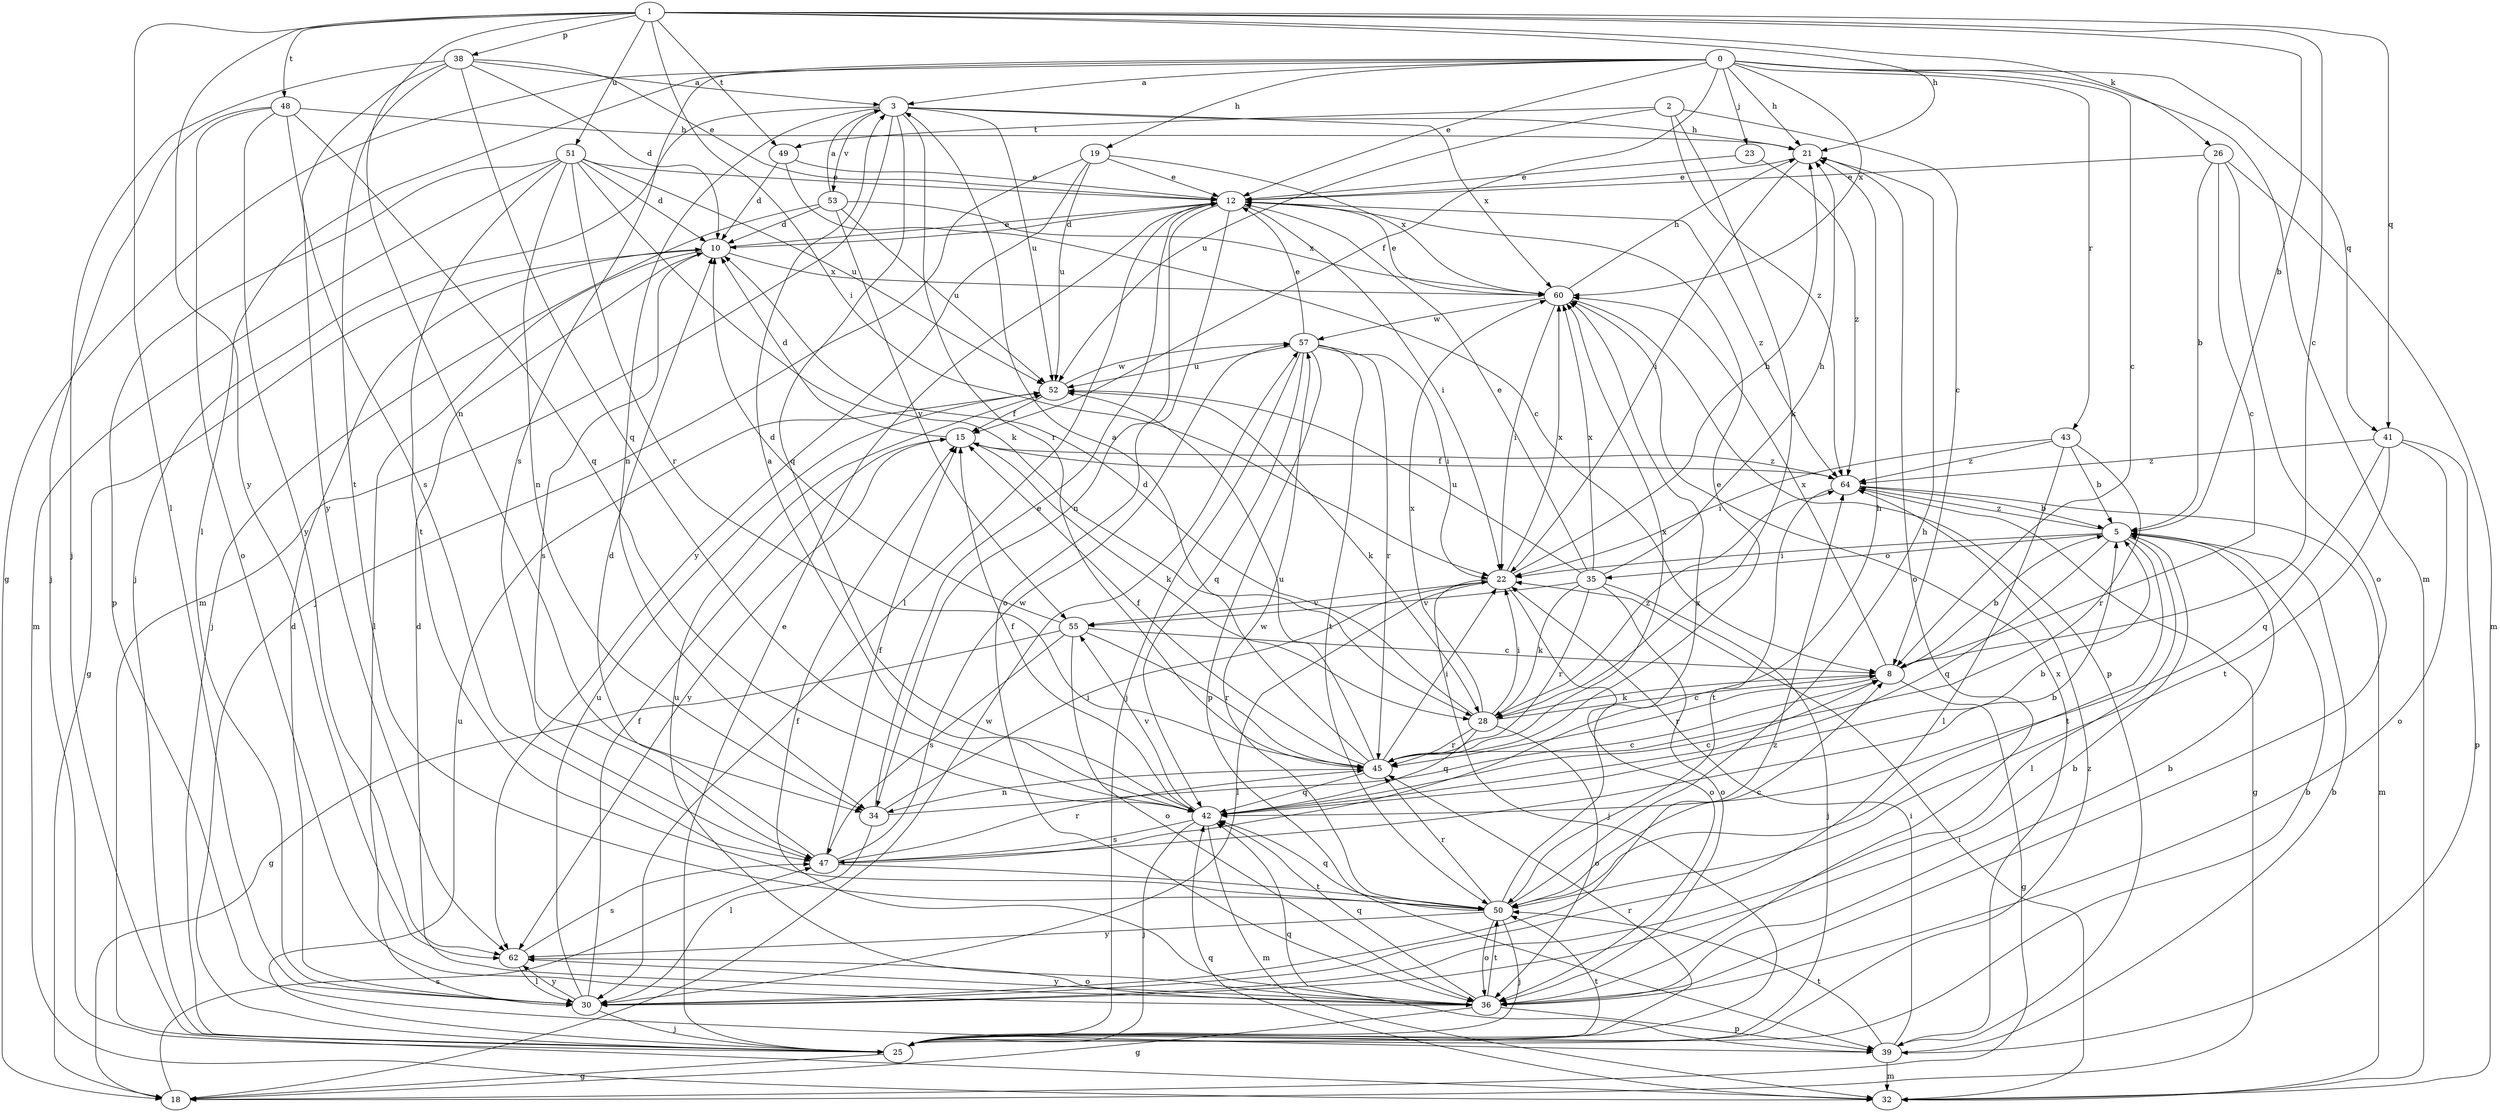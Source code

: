 strict digraph  {
0;
1;
2;
3;
5;
8;
10;
12;
15;
18;
19;
21;
22;
23;
25;
26;
28;
30;
32;
34;
35;
36;
38;
39;
41;
42;
43;
45;
47;
48;
49;
50;
51;
52;
53;
55;
57;
60;
62;
64;
0 -> 3  [label=a];
0 -> 8  [label=c];
0 -> 12  [label=e];
0 -> 15  [label=f];
0 -> 18  [label=g];
0 -> 19  [label=h];
0 -> 21  [label=h];
0 -> 23  [label=j];
0 -> 30  [label=l];
0 -> 32  [label=m];
0 -> 41  [label=q];
0 -> 43  [label=r];
0 -> 47  [label=s];
0 -> 60  [label=x];
1 -> 5  [label=b];
1 -> 8  [label=c];
1 -> 21  [label=h];
1 -> 22  [label=i];
1 -> 26  [label=k];
1 -> 30  [label=l];
1 -> 34  [label=n];
1 -> 38  [label=p];
1 -> 41  [label=q];
1 -> 48  [label=t];
1 -> 49  [label=t];
1 -> 51  [label=u];
1 -> 62  [label=y];
2 -> 8  [label=c];
2 -> 28  [label=k];
2 -> 49  [label=t];
2 -> 52  [label=u];
2 -> 64  [label=z];
3 -> 21  [label=h];
3 -> 25  [label=j];
3 -> 32  [label=m];
3 -> 34  [label=n];
3 -> 42  [label=q];
3 -> 45  [label=r];
3 -> 52  [label=u];
3 -> 53  [label=v];
3 -> 60  [label=x];
5 -> 22  [label=i];
5 -> 30  [label=l];
5 -> 35  [label=o];
5 -> 42  [label=q];
5 -> 50  [label=t];
5 -> 64  [label=z];
8 -> 5  [label=b];
8 -> 18  [label=g];
8 -> 28  [label=k];
8 -> 45  [label=r];
8 -> 60  [label=x];
10 -> 12  [label=e];
10 -> 18  [label=g];
10 -> 30  [label=l];
10 -> 47  [label=s];
10 -> 60  [label=x];
12 -> 10  [label=d];
12 -> 22  [label=i];
12 -> 30  [label=l];
12 -> 34  [label=n];
12 -> 36  [label=o];
12 -> 64  [label=z];
15 -> 10  [label=d];
15 -> 28  [label=k];
15 -> 62  [label=y];
15 -> 64  [label=z];
18 -> 47  [label=s];
18 -> 57  [label=w];
19 -> 12  [label=e];
19 -> 25  [label=j];
19 -> 52  [label=u];
19 -> 60  [label=x];
19 -> 62  [label=y];
21 -> 12  [label=e];
21 -> 22  [label=i];
21 -> 36  [label=o];
22 -> 21  [label=h];
22 -> 25  [label=j];
22 -> 30  [label=l];
22 -> 36  [label=o];
22 -> 55  [label=v];
22 -> 60  [label=x];
23 -> 12  [label=e];
23 -> 64  [label=z];
25 -> 5  [label=b];
25 -> 12  [label=e];
25 -> 18  [label=g];
25 -> 45  [label=r];
25 -> 50  [label=t];
25 -> 52  [label=u];
25 -> 64  [label=z];
26 -> 5  [label=b];
26 -> 8  [label=c];
26 -> 12  [label=e];
26 -> 32  [label=m];
26 -> 36  [label=o];
28 -> 8  [label=c];
28 -> 10  [label=d];
28 -> 22  [label=i];
28 -> 36  [label=o];
28 -> 42  [label=q];
28 -> 45  [label=r];
28 -> 60  [label=x];
28 -> 64  [label=z];
30 -> 5  [label=b];
30 -> 10  [label=d];
30 -> 15  [label=f];
30 -> 25  [label=j];
30 -> 52  [label=u];
30 -> 62  [label=y];
30 -> 64  [label=z];
32 -> 22  [label=i];
32 -> 42  [label=q];
34 -> 8  [label=c];
34 -> 12  [label=e];
34 -> 22  [label=i];
34 -> 30  [label=l];
35 -> 12  [label=e];
35 -> 21  [label=h];
35 -> 25  [label=j];
35 -> 28  [label=k];
35 -> 36  [label=o];
35 -> 45  [label=r];
35 -> 52  [label=u];
35 -> 55  [label=v];
35 -> 60  [label=x];
36 -> 5  [label=b];
36 -> 10  [label=d];
36 -> 15  [label=f];
36 -> 18  [label=g];
36 -> 39  [label=p];
36 -> 42  [label=q];
36 -> 50  [label=t];
36 -> 52  [label=u];
36 -> 62  [label=y];
38 -> 3  [label=a];
38 -> 10  [label=d];
38 -> 12  [label=e];
38 -> 25  [label=j];
38 -> 42  [label=q];
38 -> 50  [label=t];
38 -> 62  [label=y];
39 -> 5  [label=b];
39 -> 22  [label=i];
39 -> 32  [label=m];
39 -> 42  [label=q];
39 -> 50  [label=t];
39 -> 60  [label=x];
41 -> 36  [label=o];
41 -> 39  [label=p];
41 -> 42  [label=q];
41 -> 50  [label=t];
41 -> 64  [label=z];
42 -> 3  [label=a];
42 -> 5  [label=b];
42 -> 8  [label=c];
42 -> 15  [label=f];
42 -> 25  [label=j];
42 -> 32  [label=m];
42 -> 47  [label=s];
42 -> 55  [label=v];
43 -> 5  [label=b];
43 -> 22  [label=i];
43 -> 30  [label=l];
43 -> 45  [label=r];
43 -> 64  [label=z];
45 -> 3  [label=a];
45 -> 12  [label=e];
45 -> 15  [label=f];
45 -> 22  [label=i];
45 -> 34  [label=n];
45 -> 42  [label=q];
45 -> 52  [label=u];
45 -> 60  [label=x];
47 -> 5  [label=b];
47 -> 10  [label=d];
47 -> 15  [label=f];
47 -> 21  [label=h];
47 -> 45  [label=r];
47 -> 50  [label=t];
47 -> 57  [label=w];
48 -> 21  [label=h];
48 -> 25  [label=j];
48 -> 36  [label=o];
48 -> 42  [label=q];
48 -> 47  [label=s];
48 -> 62  [label=y];
49 -> 8  [label=c];
49 -> 10  [label=d];
49 -> 12  [label=e];
50 -> 8  [label=c];
50 -> 21  [label=h];
50 -> 25  [label=j];
50 -> 36  [label=o];
50 -> 42  [label=q];
50 -> 45  [label=r];
50 -> 57  [label=w];
50 -> 60  [label=x];
50 -> 62  [label=y];
51 -> 10  [label=d];
51 -> 12  [label=e];
51 -> 28  [label=k];
51 -> 32  [label=m];
51 -> 34  [label=n];
51 -> 39  [label=p];
51 -> 45  [label=r];
51 -> 50  [label=t];
51 -> 52  [label=u];
52 -> 15  [label=f];
52 -> 28  [label=k];
52 -> 57  [label=w];
53 -> 3  [label=a];
53 -> 10  [label=d];
53 -> 25  [label=j];
53 -> 52  [label=u];
53 -> 55  [label=v];
53 -> 60  [label=x];
55 -> 8  [label=c];
55 -> 10  [label=d];
55 -> 18  [label=g];
55 -> 36  [label=o];
55 -> 45  [label=r];
55 -> 47  [label=s];
57 -> 12  [label=e];
57 -> 22  [label=i];
57 -> 25  [label=j];
57 -> 39  [label=p];
57 -> 42  [label=q];
57 -> 45  [label=r];
57 -> 50  [label=t];
57 -> 52  [label=u];
60 -> 12  [label=e];
60 -> 21  [label=h];
60 -> 22  [label=i];
60 -> 39  [label=p];
60 -> 57  [label=w];
62 -> 30  [label=l];
62 -> 36  [label=o];
62 -> 47  [label=s];
64 -> 5  [label=b];
64 -> 15  [label=f];
64 -> 18  [label=g];
64 -> 32  [label=m];
64 -> 50  [label=t];
}
